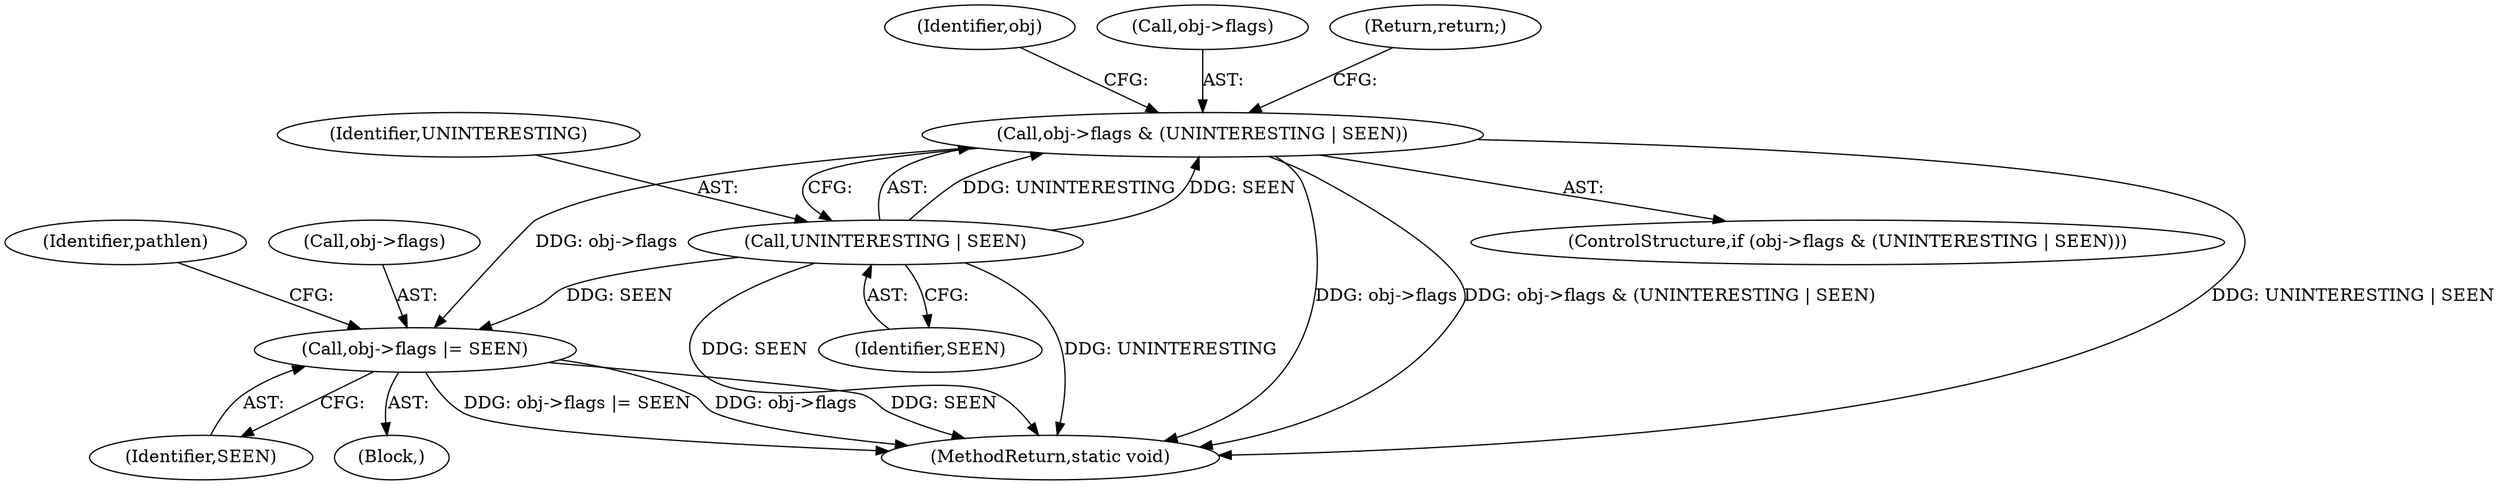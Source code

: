 digraph "0_git_de1e67d0703894cb6ea782e36abb63976ab07e60_3@pointer" {
"1000136" [label="(Call,obj->flags |= SEEN)"];
"1000128" [label="(Call,obj->flags & (UNINTERESTING | SEEN))"];
"1000132" [label="(Call,UNINTERESTING | SEEN)"];
"1000142" [label="(Identifier,pathlen)"];
"1000138" [label="(Identifier,obj)"];
"1000127" [label="(ControlStructure,if (obj->flags & (UNINTERESTING | SEEN)))"];
"1000129" [label="(Call,obj->flags)"];
"1000158" [label="(MethodReturn,static void)"];
"1000132" [label="(Call,UNINTERESTING | SEEN)"];
"1000135" [label="(Return,return;)"];
"1000137" [label="(Call,obj->flags)"];
"1000136" [label="(Call,obj->flags |= SEEN)"];
"1000128" [label="(Call,obj->flags & (UNINTERESTING | SEEN))"];
"1000140" [label="(Identifier,SEEN)"];
"1000133" [label="(Identifier,UNINTERESTING)"];
"1000134" [label="(Identifier,SEEN)"];
"1000107" [label="(Block,)"];
"1000136" -> "1000107"  [label="AST: "];
"1000136" -> "1000140"  [label="CFG: "];
"1000137" -> "1000136"  [label="AST: "];
"1000140" -> "1000136"  [label="AST: "];
"1000142" -> "1000136"  [label="CFG: "];
"1000136" -> "1000158"  [label="DDG: SEEN"];
"1000136" -> "1000158"  [label="DDG: obj->flags |= SEEN"];
"1000136" -> "1000158"  [label="DDG: obj->flags"];
"1000128" -> "1000136"  [label="DDG: obj->flags"];
"1000132" -> "1000136"  [label="DDG: SEEN"];
"1000128" -> "1000127"  [label="AST: "];
"1000128" -> "1000132"  [label="CFG: "];
"1000129" -> "1000128"  [label="AST: "];
"1000132" -> "1000128"  [label="AST: "];
"1000135" -> "1000128"  [label="CFG: "];
"1000138" -> "1000128"  [label="CFG: "];
"1000128" -> "1000158"  [label="DDG: UNINTERESTING | SEEN"];
"1000128" -> "1000158"  [label="DDG: obj->flags"];
"1000128" -> "1000158"  [label="DDG: obj->flags & (UNINTERESTING | SEEN)"];
"1000132" -> "1000128"  [label="DDG: UNINTERESTING"];
"1000132" -> "1000128"  [label="DDG: SEEN"];
"1000132" -> "1000134"  [label="CFG: "];
"1000133" -> "1000132"  [label="AST: "];
"1000134" -> "1000132"  [label="AST: "];
"1000132" -> "1000158"  [label="DDG: SEEN"];
"1000132" -> "1000158"  [label="DDG: UNINTERESTING"];
}
